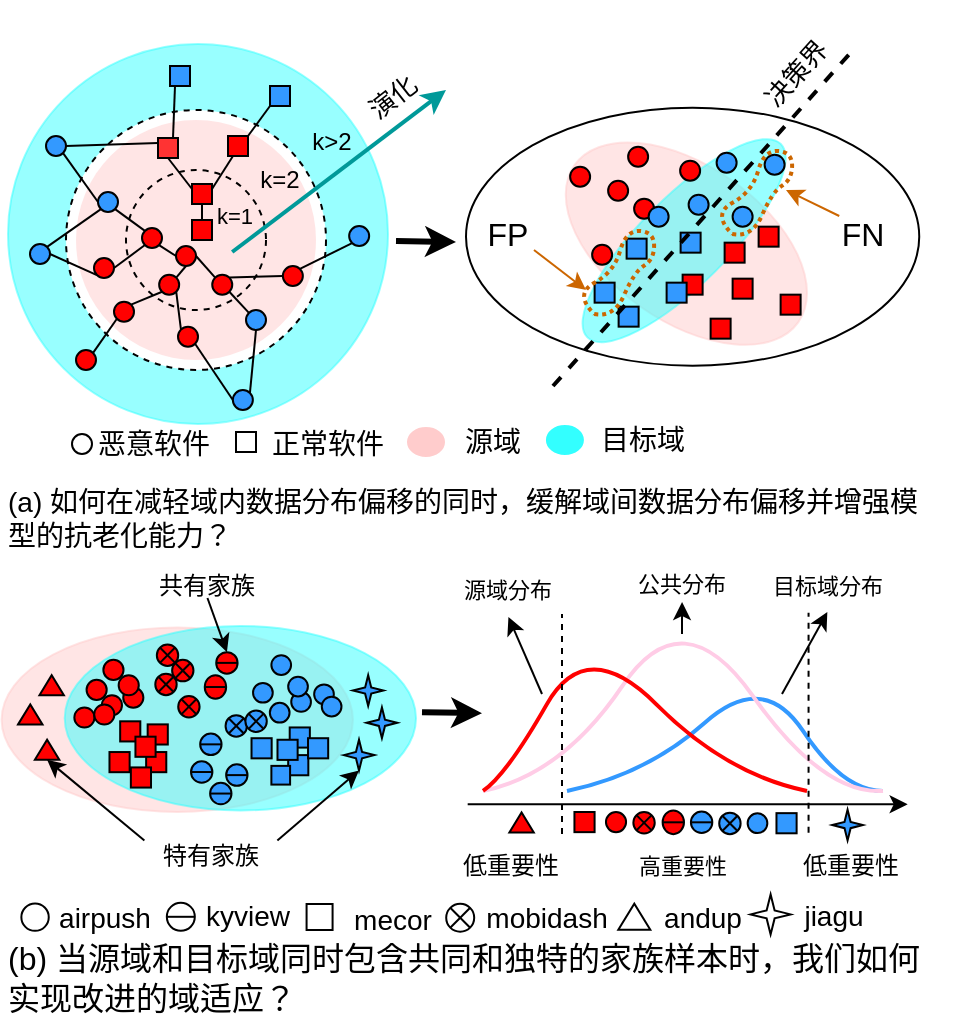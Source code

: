 <mxfile version="22.1.0" type="github">
  <diagram name="第 1 页" id="UwDkjP0uuOnNq9M6M6Jj">
    <mxGraphModel dx="1050" dy="1754" grid="1" gridSize="10" guides="1" tooltips="1" connect="1" arrows="1" fold="1" page="1" pageScale="1" pageWidth="827" pageHeight="1169" math="0" shadow="0">
      <root>
        <mxCell id="0" />
        <mxCell id="1" parent="0" />
        <mxCell id="opdyrqitjZV_7Wls3N_Q-168" value="" style="ellipse;whiteSpace=wrap;html=1;fontColor=#000000;fillColor=none;" vertex="1" parent="1">
          <mxGeometry x="450" y="-961.17" width="226.62" height="129" as="geometry" />
        </mxCell>
        <mxCell id="opdyrqitjZV_7Wls3N_Q-169" value="" style="ellipse;whiteSpace=wrap;html=1;strokeColor=#FFCCCC;fillColor=#FFCCCC;rotation=-145;gradientColor=none;textOpacity=50;opacity=50;" vertex="1" parent="1">
          <mxGeometry x="491.81" y="-932.17" width="136.75" height="78" as="geometry" />
        </mxCell>
        <mxCell id="opdyrqitjZV_7Wls3N_Q-170" value="" style="ellipse;whiteSpace=wrap;html=1;strokeColor=#33FFFF;fillColor=#33FFFF;rotation=-45;gradientColor=none;textOpacity=50;opacity=50;" vertex="1" parent="1">
          <mxGeometry x="490.68" y="-916.56" width="136.75" height="43.79" as="geometry" />
        </mxCell>
        <mxCell id="opdyrqitjZV_7Wls3N_Q-171" value="" style="ellipse;whiteSpace=wrap;html=1;aspect=fixed;strokeColor=#33FFFF;fillColor=#33FFFF;opacity=50;" vertex="1" parent="1">
          <mxGeometry x="221" y="-993" width="190" height="190" as="geometry" />
        </mxCell>
        <mxCell id="opdyrqitjZV_7Wls3N_Q-172" value="" style="ellipse;whiteSpace=wrap;html=1;aspect=fixed;strokeColor=#000000;fillColor=#FFFFFF;dashed=1;" vertex="1" parent="1">
          <mxGeometry x="250" y="-960" width="130" height="130" as="geometry" />
        </mxCell>
        <mxCell id="opdyrqitjZV_7Wls3N_Q-173" value="" style="ellipse;whiteSpace=wrap;html=1;aspect=fixed;strokeColor=none;fillColor=#FFCCCC;dashed=1;opacity=50;" vertex="1" parent="1">
          <mxGeometry x="255" y="-955" width="120" height="120" as="geometry" />
        </mxCell>
        <mxCell id="opdyrqitjZV_7Wls3N_Q-174" value="" style="ellipse;whiteSpace=wrap;html=1;aspect=fixed;strokeColor=#000000;fillColor=none;dashed=1;" vertex="1" parent="1">
          <mxGeometry x="280" y="-930" width="70" height="70" as="geometry" />
        </mxCell>
        <mxCell id="opdyrqitjZV_7Wls3N_Q-175" style="rounded=0;orthogonalLoop=1;jettySize=auto;html=1;exitX=0.5;exitY=1;exitDx=0;exitDy=0;entryX=1;entryY=0;entryDx=0;entryDy=0;endArrow=none;endFill=0;" edge="1" parent="1" source="opdyrqitjZV_7Wls3N_Q-176" target="opdyrqitjZV_7Wls3N_Q-180">
          <mxGeometry relative="1" as="geometry" />
        </mxCell>
        <mxCell id="opdyrqitjZV_7Wls3N_Q-176" value="" style="ellipse;whiteSpace=wrap;html=1;aspect=fixed;strokeColor=#000000;fillColor=#FF0000;" vertex="1" parent="1">
          <mxGeometry x="305" y="-892" width="10" height="10" as="geometry" />
        </mxCell>
        <mxCell id="opdyrqitjZV_7Wls3N_Q-177" value="" style="endArrow=classic;html=1;rounded=0;strokeWidth=3;" edge="1" parent="1">
          <mxGeometry width="50" height="50" relative="1" as="geometry">
            <mxPoint x="415" y="-894.5" as="sourcePoint" />
            <mxPoint x="445" y="-894" as="targetPoint" />
          </mxGeometry>
        </mxCell>
        <mxCell id="opdyrqitjZV_7Wls3N_Q-178" style="rounded=0;orthogonalLoop=1;jettySize=auto;html=1;exitX=0;exitY=0;exitDx=0;exitDy=0;entryX=1;entryY=0.5;entryDx=0;entryDy=0;endArrow=none;endFill=0;" edge="1" parent="1" source="opdyrqitjZV_7Wls3N_Q-179" target="opdyrqitjZV_7Wls3N_Q-176">
          <mxGeometry relative="1" as="geometry" />
        </mxCell>
        <mxCell id="opdyrqitjZV_7Wls3N_Q-179" value="" style="ellipse;whiteSpace=wrap;html=1;aspect=fixed;strokeColor=#000000;fillColor=#FF0000;" vertex="1" parent="1">
          <mxGeometry x="323.12" y="-877.67" width="10" height="10" as="geometry" />
        </mxCell>
        <mxCell id="opdyrqitjZV_7Wls3N_Q-180" value="" style="ellipse;whiteSpace=wrap;html=1;aspect=fixed;strokeColor=#000000;fillColor=#FF0000;" vertex="1" parent="1">
          <mxGeometry x="296.58" y="-877.67" width="10" height="10" as="geometry" />
        </mxCell>
        <mxCell id="opdyrqitjZV_7Wls3N_Q-181" style="edgeStyle=none;rounded=0;orthogonalLoop=1;jettySize=auto;html=1;exitX=1;exitY=1;exitDx=0;exitDy=0;entryX=0;entryY=0.5;entryDx=0;entryDy=0;strokeColor=#000000;strokeWidth=1;endArrow=none;endFill=0;" edge="1" parent="1" source="opdyrqitjZV_7Wls3N_Q-182" target="opdyrqitjZV_7Wls3N_Q-176">
          <mxGeometry relative="1" as="geometry" />
        </mxCell>
        <mxCell id="opdyrqitjZV_7Wls3N_Q-182" value="" style="ellipse;whiteSpace=wrap;html=1;aspect=fixed;strokeColor=#000000;fillColor=#FF0000;" vertex="1" parent="1">
          <mxGeometry x="288" y="-901" width="10" height="10" as="geometry" />
        </mxCell>
        <mxCell id="opdyrqitjZV_7Wls3N_Q-183" style="edgeStyle=none;rounded=0;orthogonalLoop=1;jettySize=auto;html=1;exitX=1;exitY=0.5;exitDx=0;exitDy=0;entryX=0;entryY=1;entryDx=0;entryDy=0;strokeColor=#000000;strokeWidth=1;startArrow=none;startFill=0;endArrow=none;endFill=0;" edge="1" parent="1" source="opdyrqitjZV_7Wls3N_Q-184" target="opdyrqitjZV_7Wls3N_Q-182">
          <mxGeometry relative="1" as="geometry" />
        </mxCell>
        <mxCell id="opdyrqitjZV_7Wls3N_Q-184" value="" style="ellipse;whiteSpace=wrap;html=1;aspect=fixed;strokeColor=#000000;fillColor=#FF0000;" vertex="1" parent="1">
          <mxGeometry x="264" y="-886" width="10" height="10" as="geometry" />
        </mxCell>
        <mxCell id="opdyrqitjZV_7Wls3N_Q-185" style="edgeStyle=none;rounded=0;orthogonalLoop=1;jettySize=auto;html=1;exitX=0;exitY=0;exitDx=0;exitDy=0;entryX=1;entryY=1;entryDx=0;entryDy=0;endArrow=none;endFill=0;" edge="1" parent="1" source="opdyrqitjZV_7Wls3N_Q-186" target="opdyrqitjZV_7Wls3N_Q-180">
          <mxGeometry relative="1" as="geometry" />
        </mxCell>
        <mxCell id="opdyrqitjZV_7Wls3N_Q-186" value="" style="ellipse;whiteSpace=wrap;html=1;aspect=fixed;strokeColor=#000000;fillColor=#FF0000;" vertex="1" parent="1">
          <mxGeometry x="306" y="-851.67" width="10" height="10" as="geometry" />
        </mxCell>
        <mxCell id="opdyrqitjZV_7Wls3N_Q-187" style="edgeStyle=none;rounded=0;orthogonalLoop=1;jettySize=auto;html=1;exitX=1;exitY=0;exitDx=0;exitDy=0;entryX=0;entryY=1;entryDx=0;entryDy=0;endArrow=none;endFill=0;" edge="1" parent="1" source="opdyrqitjZV_7Wls3N_Q-188" target="opdyrqitjZV_7Wls3N_Q-180">
          <mxGeometry relative="1" as="geometry" />
        </mxCell>
        <mxCell id="opdyrqitjZV_7Wls3N_Q-188" value="" style="ellipse;whiteSpace=wrap;html=1;aspect=fixed;strokeColor=#000000;fillColor=#FF0000;" vertex="1" parent="1">
          <mxGeometry x="274" y="-864.17" width="10" height="10" as="geometry" />
        </mxCell>
        <mxCell id="opdyrqitjZV_7Wls3N_Q-189" style="edgeStyle=none;rounded=0;orthogonalLoop=1;jettySize=auto;html=1;exitX=0;exitY=0;exitDx=0;exitDy=0;entryX=1;entryY=1;entryDx=0;entryDy=0;endArrow=none;endFill=0;" edge="1" parent="1" source="opdyrqitjZV_7Wls3N_Q-190" target="opdyrqitjZV_7Wls3N_Q-179">
          <mxGeometry relative="1" as="geometry" />
        </mxCell>
        <mxCell id="opdyrqitjZV_7Wls3N_Q-190" value="" style="ellipse;whiteSpace=wrap;html=1;aspect=fixed;strokeColor=#000000;fillColor=#3399FF;" vertex="1" parent="1">
          <mxGeometry x="340" y="-860" width="10" height="10" as="geometry" />
        </mxCell>
        <mxCell id="opdyrqitjZV_7Wls3N_Q-191" style="edgeStyle=none;rounded=0;orthogonalLoop=1;jettySize=auto;html=1;exitX=0;exitY=0.5;exitDx=0;exitDy=0;entryX=1;entryY=0;entryDx=0;entryDy=0;endArrow=none;endFill=0;" edge="1" parent="1" source="opdyrqitjZV_7Wls3N_Q-193" target="opdyrqitjZV_7Wls3N_Q-179">
          <mxGeometry relative="1" as="geometry" />
        </mxCell>
        <mxCell id="opdyrqitjZV_7Wls3N_Q-192" style="edgeStyle=none;rounded=0;orthogonalLoop=1;jettySize=auto;html=1;exitX=1;exitY=0;exitDx=0;exitDy=0;entryX=0;entryY=1;entryDx=0;entryDy=0;strokeColor=#000000;strokeWidth=1;endArrow=none;endFill=0;" edge="1" parent="1" source="opdyrqitjZV_7Wls3N_Q-193" target="opdyrqitjZV_7Wls3N_Q-214">
          <mxGeometry relative="1" as="geometry" />
        </mxCell>
        <mxCell id="opdyrqitjZV_7Wls3N_Q-193" value="" style="ellipse;whiteSpace=wrap;html=1;aspect=fixed;strokeColor=#000000;fillColor=#FF0000;" vertex="1" parent="1">
          <mxGeometry x="358.43" y="-882" width="10" height="10" as="geometry" />
        </mxCell>
        <mxCell id="opdyrqitjZV_7Wls3N_Q-194" style="edgeStyle=none;rounded=0;orthogonalLoop=1;jettySize=auto;html=1;exitX=1;exitY=1;exitDx=0;exitDy=0;entryX=0;entryY=0;entryDx=0;entryDy=0;strokeColor=#000000;strokeWidth=1;startArrow=none;startFill=0;endArrow=none;endFill=0;" edge="1" parent="1" source="opdyrqitjZV_7Wls3N_Q-195" target="opdyrqitjZV_7Wls3N_Q-182">
          <mxGeometry relative="1" as="geometry" />
        </mxCell>
        <mxCell id="opdyrqitjZV_7Wls3N_Q-195" value="" style="ellipse;whiteSpace=wrap;html=1;aspect=fixed;strokeColor=#000000;fillColor=#3399FF;" vertex="1" parent="1">
          <mxGeometry x="266" y="-919" width="10" height="10" as="geometry" />
        </mxCell>
        <mxCell id="opdyrqitjZV_7Wls3N_Q-196" style="edgeStyle=none;rounded=0;orthogonalLoop=1;jettySize=auto;html=1;exitX=1;exitY=0.5;exitDx=0;exitDy=0;entryX=0;entryY=0.25;entryDx=0;entryDy=0;strokeColor=#000000;strokeWidth=1;endArrow=none;endFill=0;" edge="1" parent="1" source="opdyrqitjZV_7Wls3N_Q-198" target="opdyrqitjZV_7Wls3N_Q-203">
          <mxGeometry relative="1" as="geometry" />
        </mxCell>
        <mxCell id="opdyrqitjZV_7Wls3N_Q-197" style="edgeStyle=none;rounded=0;orthogonalLoop=1;jettySize=auto;html=1;exitX=1;exitY=1;exitDx=0;exitDy=0;entryX=0;entryY=0.5;entryDx=0;entryDy=0;strokeColor=#000000;strokeWidth=1;endArrow=none;endFill=0;" edge="1" parent="1" source="opdyrqitjZV_7Wls3N_Q-198" target="opdyrqitjZV_7Wls3N_Q-195">
          <mxGeometry relative="1" as="geometry" />
        </mxCell>
        <mxCell id="opdyrqitjZV_7Wls3N_Q-198" value="" style="ellipse;whiteSpace=wrap;html=1;aspect=fixed;strokeColor=#000000;fillColor=#3399FF;" vertex="1" parent="1">
          <mxGeometry x="240" y="-947" width="10" height="10" as="geometry" />
        </mxCell>
        <mxCell id="opdyrqitjZV_7Wls3N_Q-199" value="" style="whiteSpace=wrap;html=1;aspect=fixed;strokeColor=#000000;fillColor=#FF0000;" vertex="1" parent="1">
          <mxGeometry x="313" y="-923" width="10" height="10" as="geometry" />
        </mxCell>
        <mxCell id="opdyrqitjZV_7Wls3N_Q-200" style="edgeStyle=none;rounded=0;orthogonalLoop=1;jettySize=auto;html=1;exitX=0.25;exitY=1;exitDx=0;exitDy=0;entryX=1;entryY=0.25;entryDx=0;entryDy=0;strokeColor=#000000;strokeWidth=1;endArrow=none;endFill=0;" edge="1" parent="1" source="opdyrqitjZV_7Wls3N_Q-201" target="opdyrqitjZV_7Wls3N_Q-199">
          <mxGeometry relative="1" as="geometry" />
        </mxCell>
        <mxCell id="opdyrqitjZV_7Wls3N_Q-201" value="" style="whiteSpace=wrap;html=1;aspect=fixed;strokeColor=#000000;fillColor=#FF0000;" vertex="1" parent="1">
          <mxGeometry x="331" y="-947" width="10" height="10" as="geometry" />
        </mxCell>
        <mxCell id="opdyrqitjZV_7Wls3N_Q-202" style="edgeStyle=none;rounded=0;orthogonalLoop=1;jettySize=auto;html=1;exitX=0.5;exitY=1;exitDx=0;exitDy=0;entryX=0;entryY=0.25;entryDx=0;entryDy=0;strokeColor=#000000;strokeWidth=1;endArrow=none;endFill=0;" edge="1" parent="1" source="opdyrqitjZV_7Wls3N_Q-203" target="opdyrqitjZV_7Wls3N_Q-199">
          <mxGeometry relative="1" as="geometry" />
        </mxCell>
        <mxCell id="opdyrqitjZV_7Wls3N_Q-203" value="" style="whiteSpace=wrap;html=1;aspect=fixed;strokeColor=#000000;fillColor=#FF3333;" vertex="1" parent="1">
          <mxGeometry x="296" y="-946" width="10" height="10" as="geometry" />
        </mxCell>
        <mxCell id="opdyrqitjZV_7Wls3N_Q-204" style="edgeStyle=none;rounded=0;orthogonalLoop=1;jettySize=auto;html=1;exitX=0.25;exitY=1;exitDx=0;exitDy=0;entryX=0.75;entryY=0;entryDx=0;entryDy=0;strokeColor=#000000;strokeWidth=1;endArrow=none;endFill=0;" edge="1" parent="1" source="opdyrqitjZV_7Wls3N_Q-205" target="opdyrqitjZV_7Wls3N_Q-203">
          <mxGeometry relative="1" as="geometry" />
        </mxCell>
        <mxCell id="opdyrqitjZV_7Wls3N_Q-205" value="" style="whiteSpace=wrap;html=1;aspect=fixed;strokeColor=#000000;fillColor=#3399FF;" vertex="1" parent="1">
          <mxGeometry x="302" y="-982" width="10" height="10" as="geometry" />
        </mxCell>
        <mxCell id="opdyrqitjZV_7Wls3N_Q-206" style="edgeStyle=none;rounded=0;orthogonalLoop=1;jettySize=auto;html=1;exitX=0;exitY=1;exitDx=0;exitDy=0;entryX=1;entryY=0;entryDx=0;entryDy=0;strokeColor=#000000;strokeWidth=1;endArrow=none;endFill=0;" edge="1" parent="1" source="opdyrqitjZV_7Wls3N_Q-207" target="opdyrqitjZV_7Wls3N_Q-201">
          <mxGeometry relative="1" as="geometry" />
        </mxCell>
        <mxCell id="opdyrqitjZV_7Wls3N_Q-207" value="" style="whiteSpace=wrap;html=1;aspect=fixed;strokeColor=#000000;fillColor=#3399FF;" vertex="1" parent="1">
          <mxGeometry x="352" y="-972" width="10" height="10" as="geometry" />
        </mxCell>
        <mxCell id="opdyrqitjZV_7Wls3N_Q-208" style="edgeStyle=none;rounded=0;orthogonalLoop=1;jettySize=auto;html=1;exitX=1;exitY=0.5;exitDx=0;exitDy=0;entryX=0;entryY=1;entryDx=0;entryDy=0;strokeColor=#000000;strokeWidth=1;endArrow=none;endFill=0;" edge="1" parent="1" source="opdyrqitjZV_7Wls3N_Q-210" target="opdyrqitjZV_7Wls3N_Q-184">
          <mxGeometry relative="1" as="geometry" />
        </mxCell>
        <mxCell id="opdyrqitjZV_7Wls3N_Q-209" style="edgeStyle=none;rounded=0;orthogonalLoop=1;jettySize=auto;html=1;exitX=1;exitY=0;exitDx=0;exitDy=0;entryX=0;entryY=1;entryDx=0;entryDy=0;strokeColor=#000000;strokeWidth=1;endArrow=none;endFill=0;" edge="1" parent="1" source="opdyrqitjZV_7Wls3N_Q-210" target="opdyrqitjZV_7Wls3N_Q-195">
          <mxGeometry relative="1" as="geometry" />
        </mxCell>
        <mxCell id="opdyrqitjZV_7Wls3N_Q-210" value="" style="ellipse;whiteSpace=wrap;html=1;aspect=fixed;strokeColor=#000000;fillColor=#3399FF;" vertex="1" parent="1">
          <mxGeometry x="232" y="-893" width="10" height="10" as="geometry" />
        </mxCell>
        <mxCell id="opdyrqitjZV_7Wls3N_Q-211" style="edgeStyle=none;rounded=0;orthogonalLoop=1;jettySize=auto;html=1;exitX=1;exitY=0;exitDx=0;exitDy=0;entryX=0.5;entryY=1;entryDx=0;entryDy=0;strokeColor=#000000;strokeWidth=1;endArrow=none;endFill=0;" edge="1" parent="1" source="opdyrqitjZV_7Wls3N_Q-213" target="opdyrqitjZV_7Wls3N_Q-190">
          <mxGeometry relative="1" as="geometry" />
        </mxCell>
        <mxCell id="opdyrqitjZV_7Wls3N_Q-212" style="edgeStyle=none;rounded=0;orthogonalLoop=1;jettySize=auto;html=1;exitX=0;exitY=0.5;exitDx=0;exitDy=0;entryX=1;entryY=1;entryDx=0;entryDy=0;strokeColor=#000000;strokeWidth=1;endArrow=none;endFill=0;" edge="1" parent="1" source="opdyrqitjZV_7Wls3N_Q-213" target="opdyrqitjZV_7Wls3N_Q-186">
          <mxGeometry relative="1" as="geometry" />
        </mxCell>
        <mxCell id="opdyrqitjZV_7Wls3N_Q-213" value="" style="ellipse;whiteSpace=wrap;html=1;aspect=fixed;strokeColor=#000000;fillColor=#3399FF;" vertex="1" parent="1">
          <mxGeometry x="333.43" y="-820" width="10" height="10" as="geometry" />
        </mxCell>
        <mxCell id="opdyrqitjZV_7Wls3N_Q-214" value="" style="ellipse;whiteSpace=wrap;html=1;aspect=fixed;strokeColor=#000000;fillColor=#3399FF;" vertex="1" parent="1">
          <mxGeometry x="391.58" y="-902" width="10" height="10" as="geometry" />
        </mxCell>
        <mxCell id="opdyrqitjZV_7Wls3N_Q-215" style="edgeStyle=none;rounded=0;orthogonalLoop=1;jettySize=auto;html=1;exitX=1;exitY=0;exitDx=0;exitDy=0;entryX=0;entryY=1;entryDx=0;entryDy=0;strokeColor=#000000;strokeWidth=1;startArrow=none;startFill=0;endArrow=none;endFill=0;" edge="1" parent="1" source="opdyrqitjZV_7Wls3N_Q-216" target="opdyrqitjZV_7Wls3N_Q-188">
          <mxGeometry relative="1" as="geometry" />
        </mxCell>
        <mxCell id="opdyrqitjZV_7Wls3N_Q-216" value="" style="ellipse;whiteSpace=wrap;html=1;aspect=fixed;strokeColor=#000000;fillColor=#FF0000;" vertex="1" parent="1">
          <mxGeometry x="255" y="-840" width="10" height="10" as="geometry" />
        </mxCell>
        <mxCell id="opdyrqitjZV_7Wls3N_Q-217" value="" style="endArrow=classic;html=1;rounded=0;strokeWidth=2;strokeColor=#009999;" edge="1" parent="1">
          <mxGeometry width="50" height="50" relative="1" as="geometry">
            <mxPoint x="333.09" y="-889" as="sourcePoint" />
            <mxPoint x="440" y="-970" as="targetPoint" />
          </mxGeometry>
        </mxCell>
        <mxCell id="opdyrqitjZV_7Wls3N_Q-218" value="&lt;font style=&quot;font-size: 13px;&quot;&gt;演化&lt;/font&gt;" style="text;html=1;strokeColor=none;fillColor=none;align=center;verticalAlign=middle;whiteSpace=wrap;rounded=0;fontSize=16;rotation=322;" vertex="1" parent="1">
          <mxGeometry x="392.43" y="-977.38" width="41.47" height="18.76" as="geometry" />
        </mxCell>
        <mxCell id="opdyrqitjZV_7Wls3N_Q-219" value="&lt;span style=&quot;font-size: 13px;&quot;&gt;决策界&lt;/span&gt;" style="text;html=1;strokeColor=none;fillColor=none;align=center;verticalAlign=middle;whiteSpace=wrap;rounded=0;fontSize=16;rotation=312;" vertex="1" parent="1">
          <mxGeometry x="583.71" y="-997.84" width="60" height="37" as="geometry" />
        </mxCell>
        <mxCell id="opdyrqitjZV_7Wls3N_Q-221" value="" style="ellipse;whiteSpace=wrap;html=1;aspect=fixed;strokeColor=#000000;fillColor=#FFFFFF;" vertex="1" parent="1">
          <mxGeometry x="253" y="-798" width="10" height="10" as="geometry" />
        </mxCell>
        <mxCell id="opdyrqitjZV_7Wls3N_Q-222" value="&lt;span style=&quot;font-size: 14px;&quot;&gt;恶意软件&lt;/span&gt;" style="text;html=1;strokeColor=none;fillColor=none;align=center;verticalAlign=middle;whiteSpace=wrap;rounded=0;fontSize=16;" vertex="1" parent="1">
          <mxGeometry x="261" y="-809" width="66" height="30" as="geometry" />
        </mxCell>
        <mxCell id="opdyrqitjZV_7Wls3N_Q-223" value="" style="whiteSpace=wrap;html=1;aspect=fixed;strokeColor=#000000;fillColor=#FFFFFF;" vertex="1" parent="1">
          <mxGeometry x="335" y="-799" width="10" height="10" as="geometry" />
        </mxCell>
        <mxCell id="opdyrqitjZV_7Wls3N_Q-224" value="&lt;span style=&quot;font-size: 14px;&quot;&gt;正常软件&lt;/span&gt;" style="text;html=1;strokeColor=none;fillColor=none;align=center;verticalAlign=middle;whiteSpace=wrap;rounded=0;fontSize=16;" vertex="1" parent="1">
          <mxGeometry x="348" y="-809" width="66" height="30" as="geometry" />
        </mxCell>
        <mxCell id="opdyrqitjZV_7Wls3N_Q-225" value="" style="ellipse;whiteSpace=wrap;html=1;strokeColor=#FFFFFF;fontSize=14;fillColor=#FFCCCC;gradientColor=none;" vertex="1" parent="1">
          <mxGeometry x="420" y="-802" width="20" height="16" as="geometry" />
        </mxCell>
        <mxCell id="opdyrqitjZV_7Wls3N_Q-226" value="" style="ellipse;whiteSpace=wrap;html=1;strokeColor=#FFFFFF;fontSize=14;fillColor=#33FFFF;gradientColor=none;" vertex="1" parent="1">
          <mxGeometry x="489.46" y="-803" width="20" height="16" as="geometry" />
        </mxCell>
        <mxCell id="opdyrqitjZV_7Wls3N_Q-227" value="源域" style="text;html=1;strokeColor=none;fillColor=none;align=center;verticalAlign=middle;whiteSpace=wrap;rounded=0;fontSize=14;" vertex="1" parent="1">
          <mxGeometry x="415.06" y="-803" width="97" height="18" as="geometry" />
        </mxCell>
        <mxCell id="opdyrqitjZV_7Wls3N_Q-228" value="目标域" style="text;html=1;strokeColor=none;fillColor=none;align=center;verticalAlign=middle;whiteSpace=wrap;rounded=0;fontSize=14;" vertex="1" parent="1">
          <mxGeometry x="493.46" y="-804" width="90.54" height="17" as="geometry" />
        </mxCell>
        <mxCell id="opdyrqitjZV_7Wls3N_Q-229" value="(a) 如何在减轻域内数据分布偏移的同时，缓解域间数据分布偏移并增强模型的抗老化能力？" style="text;html=1;strokeColor=none;fillColor=none;align=left;verticalAlign=middle;whiteSpace=wrap;rounded=0;fontSize=14;" vertex="1" parent="1">
          <mxGeometry x="219.28" y="-771" width="460.72" height="30" as="geometry" />
        </mxCell>
        <mxCell id="opdyrqitjZV_7Wls3N_Q-237" style="edgeStyle=none;rounded=0;orthogonalLoop=1;jettySize=auto;html=1;exitX=1;exitY=1;exitDx=0;exitDy=0;strokeColor=#CC6600;strokeWidth=1;endArrow=classic;endFill=1;" edge="1" parent="1" source="opdyrqitjZV_7Wls3N_Q-238">
          <mxGeometry relative="1" as="geometry">
            <mxPoint x="510" y="-870" as="targetPoint" />
          </mxGeometry>
        </mxCell>
        <mxCell id="opdyrqitjZV_7Wls3N_Q-238" value="FP" style="text;html=1;strokeColor=none;fillColor=none;align=center;verticalAlign=middle;whiteSpace=wrap;rounded=0;fontSize=16;rotation=0;" vertex="1" parent="1">
          <mxGeometry x="457.68" y="-905.67" width="26.32" height="15.67" as="geometry" />
        </mxCell>
        <mxCell id="opdyrqitjZV_7Wls3N_Q-239" style="edgeStyle=none;rounded=0;orthogonalLoop=1;jettySize=auto;html=1;exitX=0;exitY=0;exitDx=0;exitDy=0;strokeColor=#CC6600;strokeWidth=1;endArrow=classic;endFill=1;" edge="1" parent="1" source="opdyrqitjZV_7Wls3N_Q-240">
          <mxGeometry relative="1" as="geometry">
            <mxPoint x="610" y="-920" as="targetPoint" />
          </mxGeometry>
        </mxCell>
        <mxCell id="opdyrqitjZV_7Wls3N_Q-240" value="FN" style="text;html=1;strokeColor=none;fillColor=none;align=center;verticalAlign=middle;whiteSpace=wrap;rounded=0;fontSize=16;rotation=0;" vertex="1" parent="1">
          <mxGeometry x="636.62" y="-907" width="23.38" height="17" as="geometry" />
        </mxCell>
        <mxCell id="opdyrqitjZV_7Wls3N_Q-241" value="" style="ellipse;whiteSpace=wrap;html=1;aspect=fixed;strokeColor=#000000;fillColor=#FF0000;" vertex="1" parent="1">
          <mxGeometry x="513.06" y="-892.67" width="10" height="10" as="geometry" />
        </mxCell>
        <mxCell id="opdyrqitjZV_7Wls3N_Q-242" value="" style="whiteSpace=wrap;html=1;aspect=fixed;strokeColor=#000000;fillColor=#FF0000;" vertex="1" parent="1">
          <mxGeometry x="583.31" y="-875.67" width="10" height="10" as="geometry" />
        </mxCell>
        <mxCell id="opdyrqitjZV_7Wls3N_Q-243" value="" style="ellipse;whiteSpace=wrap;html=1;aspect=fixed;strokeColor=#000000;fillColor=#3399FF;" vertex="1" parent="1">
          <mxGeometry x="575.31" y="-938.67" width="10" height="10" as="geometry" />
        </mxCell>
        <mxCell id="opdyrqitjZV_7Wls3N_Q-244" value="" style="whiteSpace=wrap;html=1;aspect=fixed;strokeColor=#000000;fillColor=#3399FF;" vertex="1" parent="1">
          <mxGeometry x="526.31" y="-861.67" width="10" height="10" as="geometry" />
        </mxCell>
        <mxCell id="opdyrqitjZV_7Wls3N_Q-245" value="" style="ellipse;whiteSpace=wrap;html=1;aspect=fixed;strokeColor=#000000;fillColor=#FF0000;" vertex="1" parent="1">
          <mxGeometry x="531.06" y="-941.67" width="10" height="10" as="geometry" />
        </mxCell>
        <mxCell id="opdyrqitjZV_7Wls3N_Q-246" value="" style="ellipse;whiteSpace=wrap;html=1;aspect=fixed;strokeColor=#000000;fillColor=#FF0000;" vertex="1" parent="1">
          <mxGeometry x="502.06" y="-931.67" width="10" height="10" as="geometry" />
        </mxCell>
        <mxCell id="opdyrqitjZV_7Wls3N_Q-247" value="" style="ellipse;whiteSpace=wrap;html=1;aspect=fixed;strokeColor=#000000;fillColor=#FF0000;" vertex="1" parent="1">
          <mxGeometry x="534.06" y="-915.67" width="10" height="10" as="geometry" />
        </mxCell>
        <mxCell id="opdyrqitjZV_7Wls3N_Q-248" value="" style="ellipse;whiteSpace=wrap;html=1;aspect=fixed;strokeColor=#000000;fillColor=#FF0000;" vertex="1" parent="1">
          <mxGeometry x="521.06" y="-924.67" width="10" height="10" as="geometry" />
        </mxCell>
        <mxCell id="opdyrqitjZV_7Wls3N_Q-249" value="" style="whiteSpace=wrap;html=1;aspect=fixed;strokeColor=#000000;fillColor=#FF0000;" vertex="1" parent="1">
          <mxGeometry x="607.31" y="-867.67" width="10" height="10" as="geometry" />
        </mxCell>
        <mxCell id="opdyrqitjZV_7Wls3N_Q-250" value="" style="whiteSpace=wrap;html=1;aspect=fixed;strokeColor=#000000;fillColor=#FF0000;" vertex="1" parent="1">
          <mxGeometry x="579.31" y="-893.67" width="10" height="10" as="geometry" />
        </mxCell>
        <mxCell id="opdyrqitjZV_7Wls3N_Q-251" value="" style="whiteSpace=wrap;html=1;aspect=fixed;strokeColor=#000000;fillColor=#FF0000;direction=south;" vertex="1" parent="1">
          <mxGeometry x="572.31" y="-855.67" width="10" height="10" as="geometry" />
        </mxCell>
        <mxCell id="opdyrqitjZV_7Wls3N_Q-252" value="" style="whiteSpace=wrap;html=1;aspect=fixed;strokeColor=#000000;fillColor=#FF0000;" vertex="1" parent="1">
          <mxGeometry x="558.31" y="-877.67" width="10" height="10" as="geometry" />
        </mxCell>
        <mxCell id="opdyrqitjZV_7Wls3N_Q-253" value="" style="whiteSpace=wrap;html=1;aspect=fixed;strokeColor=#000000;fillColor=#3399FF;" vertex="1" parent="1">
          <mxGeometry x="550.31" y="-873.67" width="10" height="10" as="geometry" />
        </mxCell>
        <mxCell id="opdyrqitjZV_7Wls3N_Q-254" value="" style="whiteSpace=wrap;html=1;aspect=fixed;strokeColor=#000000;fillColor=#3399FF;" vertex="1" parent="1">
          <mxGeometry x="530.31" y="-895.67" width="10" height="10" as="geometry" />
        </mxCell>
        <mxCell id="opdyrqitjZV_7Wls3N_Q-255" value="" style="whiteSpace=wrap;html=1;aspect=fixed;strokeColor=#000000;fillColor=#3399FF;" vertex="1" parent="1">
          <mxGeometry x="557.31" y="-898.67" width="10" height="10" as="geometry" />
        </mxCell>
        <mxCell id="opdyrqitjZV_7Wls3N_Q-256" value="" style="ellipse;whiteSpace=wrap;html=1;aspect=fixed;strokeColor=#000000;fillColor=#3399FF;" vertex="1" parent="1">
          <mxGeometry x="599.31" y="-937.67" width="10" height="10" as="geometry" />
        </mxCell>
        <mxCell id="opdyrqitjZV_7Wls3N_Q-257" value="" style="ellipse;whiteSpace=wrap;html=1;aspect=fixed;strokeColor=#000000;fillColor=#3399FF;" vertex="1" parent="1">
          <mxGeometry x="541.31" y="-911.67" width="10" height="10" as="geometry" />
        </mxCell>
        <mxCell id="opdyrqitjZV_7Wls3N_Q-258" value="" style="ellipse;whiteSpace=wrap;html=1;aspect=fixed;strokeColor=#000000;fillColor=#3399FF;" vertex="1" parent="1">
          <mxGeometry x="561.31" y="-917.67" width="10" height="10" as="geometry" />
        </mxCell>
        <mxCell id="opdyrqitjZV_7Wls3N_Q-259" value="" style="ellipse;whiteSpace=wrap;html=1;aspect=fixed;strokeColor=#000000;fillColor=#3399FF;" vertex="1" parent="1">
          <mxGeometry x="583.31" y="-911.67" width="10" height="10" as="geometry" />
        </mxCell>
        <mxCell id="opdyrqitjZV_7Wls3N_Q-260" value="" style="whiteSpace=wrap;html=1;aspect=fixed;strokeColor=#000000;fillColor=#3399FF;" vertex="1" parent="1">
          <mxGeometry x="514.31" y="-873.67" width="10" height="10" as="geometry" />
        </mxCell>
        <mxCell id="opdyrqitjZV_7Wls3N_Q-261" value="" style="ellipse;whiteSpace=wrap;html=1;aspect=fixed;strokeColor=#000000;fillColor=#FF0000;" vertex="1" parent="1">
          <mxGeometry x="557.06" y="-934.67" width="10" height="10" as="geometry" />
        </mxCell>
        <mxCell id="opdyrqitjZV_7Wls3N_Q-262" value="" style="whiteSpace=wrap;html=1;aspect=fixed;strokeColor=#000000;fillColor=#FF0000;" vertex="1" parent="1">
          <mxGeometry x="596.31" y="-901.67" width="10" height="10" as="geometry" />
        </mxCell>
        <mxCell id="opdyrqitjZV_7Wls3N_Q-263" value="" style="endArrow=none;dashed=1;html=1;rounded=0;fontColor=#000000;startArrow=none;strokeWidth=2;" edge="1" parent="1">
          <mxGeometry width="50" height="50" relative="1" as="geometry">
            <mxPoint x="493.49" y="-822" as="sourcePoint" />
            <mxPoint x="643.49" y="-990" as="targetPoint" />
          </mxGeometry>
        </mxCell>
        <mxCell id="opdyrqitjZV_7Wls3N_Q-264" value="" style="curved=1;endArrow=none;html=1;rounded=0;endFill=0;strokeWidth=2;strokeColor=#CC6600;dashed=1;dashPattern=1 1;" edge="1" parent="1">
          <mxGeometry width="50" height="50" relative="1" as="geometry">
            <mxPoint x="583.06" y="-898" as="sourcePoint" />
            <mxPoint x="583.06" y="-898" as="targetPoint" />
            <Array as="points">
              <mxPoint x="593.06" y="-896" />
              <mxPoint x="603.06" y="-919" />
              <mxPoint x="613.06" y="-925.33" />
              <mxPoint x="613.06" y="-939" />
              <mxPoint x="599" y="-940" />
              <mxPoint x="593.06" y="-919" />
              <mxPoint x="573.06" y="-908" />
            </Array>
          </mxGeometry>
        </mxCell>
        <mxCell id="opdyrqitjZV_7Wls3N_Q-265" value="" style="curved=1;endArrow=none;html=1;rounded=0;endFill=0;strokeWidth=2;strokeColor=#CC6600;dashed=1;dashPattern=1 1;" edge="1" parent="1">
          <mxGeometry width="50" height="50" relative="1" as="geometry">
            <mxPoint x="514.06" y="-858" as="sourcePoint" />
            <mxPoint x="514.06" y="-858" as="targetPoint" />
            <Array as="points">
              <mxPoint x="524.06" y="-856" />
              <mxPoint x="534.06" y="-879" />
              <mxPoint x="544.06" y="-885.33" />
              <mxPoint x="544.06" y="-899" />
              <mxPoint x="530" y="-900" />
              <mxPoint x="524.06" y="-879" />
              <mxPoint x="504.06" y="-868" />
            </Array>
          </mxGeometry>
        </mxCell>
        <mxCell id="opdyrqitjZV_7Wls3N_Q-317" style="edgeStyle=none;rounded=0;orthogonalLoop=1;jettySize=auto;html=1;exitX=0.5;exitY=0;exitDx=0;exitDy=0;entryX=0.5;entryY=1;entryDx=0;entryDy=0;strokeColor=#000000;strokeWidth=1;startArrow=none;startFill=0;endArrow=none;endFill=0;" edge="1" parent="1" source="opdyrqitjZV_7Wls3N_Q-318" target="opdyrqitjZV_7Wls3N_Q-199">
          <mxGeometry relative="1" as="geometry" />
        </mxCell>
        <mxCell id="opdyrqitjZV_7Wls3N_Q-318" value="" style="whiteSpace=wrap;html=1;aspect=fixed;strokeColor=#000000;fillColor=#FF0000;" vertex="1" parent="1">
          <mxGeometry x="313" y="-905" width="10" height="10" as="geometry" />
        </mxCell>
        <mxCell id="opdyrqitjZV_7Wls3N_Q-327" value="&lt;font style=&quot;font-size: 11px;&quot;&gt;k=1&lt;/font&gt;" style="text;html=1;strokeColor=none;fillColor=none;align=center;verticalAlign=middle;whiteSpace=wrap;rounded=0;" vertex="1" parent="1">
          <mxGeometry x="324.45" y="-912" width="20.55" height="10" as="geometry" />
        </mxCell>
        <mxCell id="opdyrqitjZV_7Wls3N_Q-328" value="k=2" style="text;html=1;strokeColor=none;fillColor=none;align=center;verticalAlign=middle;whiteSpace=wrap;rounded=0;" vertex="1" parent="1">
          <mxGeometry x="346" y="-934.67" width="22" height="19" as="geometry" />
        </mxCell>
        <mxCell id="opdyrqitjZV_7Wls3N_Q-329" value="k&amp;gt;2" style="text;html=1;strokeColor=none;fillColor=none;align=center;verticalAlign=middle;whiteSpace=wrap;rounded=0;" vertex="1" parent="1">
          <mxGeometry x="372.43" y="-953.67" width="22" height="19" as="geometry" />
        </mxCell>
        <mxCell id="opdyrqitjZV_7Wls3N_Q-332" value="" style="ellipse;whiteSpace=wrap;html=1;aspect=fixed;strokeColor=#000000;fontSize=16;fillColor=#FFFFFF;gradientColor=none;rotation=-90;container=0;" vertex="1" parent="1">
          <mxGeometry x="227.68" y="-563.27" width="13.696" height="13.696" as="geometry" />
        </mxCell>
        <mxCell id="opdyrqitjZV_7Wls3N_Q-333" value="&lt;span style=&quot;font-size: 14px;&quot;&gt;airpush&lt;/span&gt;" style="text;html=1;strokeColor=none;fillColor=none;align=center;verticalAlign=middle;whiteSpace=wrap;rounded=0;fontSize=16;" vertex="1" parent="1">
          <mxGeometry x="242.76" y="-565.27" width="52.87" height="16.27" as="geometry" />
        </mxCell>
        <mxCell id="opdyrqitjZV_7Wls3N_Q-334" value="" style="verticalLabelPosition=bottom;verticalAlign=top;html=1;shape=mxgraph.basic.4_point_star_2;dx=0.8;strokeColor=#000000;fontSize=16;fillColor=#FFFFFF;gradientColor=none;rotation=-90;" vertex="1" parent="1">
          <mxGeometry x="592.31" y="-567.8" width="20" height="20" as="geometry" />
        </mxCell>
        <mxCell id="opdyrqitjZV_7Wls3N_Q-335" value="" style="verticalLabelPosition=bottom;verticalAlign=top;html=1;shape=mxgraph.basic.acute_triangle;dx=0.5;rotation=0;fillColor=#FFFFFF;" vertex="1" parent="1">
          <mxGeometry x="526.15" y="-563.12" width="16" height="13" as="geometry" />
        </mxCell>
        <mxCell id="opdyrqitjZV_7Wls3N_Q-336" value="&lt;span style=&quot;font-size: 14px;&quot;&gt;mecor&lt;/span&gt;" style="text;html=1;strokeColor=none;fillColor=none;align=center;verticalAlign=middle;whiteSpace=wrap;rounded=0;fontSize=16;" vertex="1" parent="1">
          <mxGeometry x="389.59" y="-566.42" width="46.75" height="20" as="geometry" />
        </mxCell>
        <mxCell id="opdyrqitjZV_7Wls3N_Q-337" value="" style="whiteSpace=wrap;html=1;aspect=fixed;strokeColor=#000000;fontSize=16;fillColor=#FFFFFF;gradientColor=none;rotation=0;" vertex="1" parent="1">
          <mxGeometry x="370.29" y="-563" width="13" height="13" as="geometry" />
        </mxCell>
        <mxCell id="opdyrqitjZV_7Wls3N_Q-338" value="&lt;font style=&quot;font-size: 12px;&quot;&gt;特有家族&lt;/font&gt;" style="text;html=1;strokeColor=none;fillColor=none;align=center;verticalAlign=middle;whiteSpace=wrap;rounded=0;fontSize=14;" vertex="1" parent="1">
          <mxGeometry x="255.95" y="-594.77" width="132.97" height="14" as="geometry" />
        </mxCell>
        <mxCell id="opdyrqitjZV_7Wls3N_Q-339" value="&lt;span style=&quot;font-size: 12px;&quot;&gt;共有家族&lt;/span&gt;" style="text;html=1;strokeColor=none;fillColor=none;align=center;verticalAlign=middle;whiteSpace=wrap;rounded=0;fontSize=14;" vertex="1" parent="1">
          <mxGeometry x="265.27" y="-730" width="110.91" height="14" as="geometry" />
        </mxCell>
        <mxCell id="opdyrqitjZV_7Wls3N_Q-340" value="" style="shape=sumEllipse;perimeter=ellipsePerimeter;whiteSpace=wrap;html=1;backgroundOutline=1;fillColor=#FFFFFF;" vertex="1" parent="1">
          <mxGeometry x="440.1" y="-563.12" width="14" height="14" as="geometry" />
        </mxCell>
        <mxCell id="opdyrqitjZV_7Wls3N_Q-341" value="" style="shape=lineEllipse;perimeter=ellipsePerimeter;whiteSpace=wrap;html=1;backgroundOutline=1;fillColor=#FFFFFF;" vertex="1" parent="1">
          <mxGeometry x="300.41" y="-563.6" width="14" height="14" as="geometry" />
        </mxCell>
        <mxCell id="opdyrqitjZV_7Wls3N_Q-342" value="&lt;span style=&quot;font-size: 14px;&quot;&gt;mobidash&lt;/span&gt;" style="text;html=1;strokeColor=none;fillColor=none;align=center;verticalAlign=middle;whiteSpace=wrap;rounded=0;fontSize=16;" vertex="1" parent="1">
          <mxGeometry x="462.2" y="-566.8" width="56.8" height="20" as="geometry" />
        </mxCell>
        <mxCell id="opdyrqitjZV_7Wls3N_Q-343" value="&lt;span style=&quot;font-size: 14px;&quot;&gt;kyview&lt;/span&gt;" style="text;html=1;strokeColor=none;fillColor=none;align=center;verticalAlign=middle;whiteSpace=wrap;rounded=0;fontSize=16;" vertex="1" parent="1">
          <mxGeometry x="322.15" y="-567.8" width="37.94" height="20" as="geometry" />
        </mxCell>
        <mxCell id="opdyrqitjZV_7Wls3N_Q-344" style="edgeStyle=none;rounded=0;orthogonalLoop=1;jettySize=auto;html=1;entryX=1;entryY=0.5;entryDx=0;entryDy=0;strokeColor=#CC6600;strokeWidth=1;endArrow=classic;endFill=1;" edge="1" parent="1">
          <mxGeometry relative="1" as="geometry">
            <mxPoint x="465.73" y="-573" as="sourcePoint" />
            <mxPoint x="465.73" y="-573" as="targetPoint" />
          </mxGeometry>
        </mxCell>
        <mxCell id="opdyrqitjZV_7Wls3N_Q-345" value="&lt;span style=&quot;font-size: 14px;&quot;&gt;jiagu&lt;br&gt;&lt;/span&gt;" style="text;html=1;strokeColor=none;fillColor=none;align=center;verticalAlign=middle;whiteSpace=wrap;rounded=0;fontSize=16;" vertex="1" parent="1">
          <mxGeometry x="614.51" y="-567.8" width="37.94" height="20" as="geometry" />
        </mxCell>
        <mxCell id="opdyrqitjZV_7Wls3N_Q-346" value="&lt;font style=&quot;font-size: 14px;&quot;&gt;andup&lt;/font&gt;" style="text;html=1;strokeColor=none;fillColor=none;align=center;verticalAlign=middle;whiteSpace=wrap;rounded=0;fontSize=16;" vertex="1" parent="1">
          <mxGeometry x="548.06" y="-566.65" width="40.73" height="20" as="geometry" />
        </mxCell>
        <mxCell id="opdyrqitjZV_7Wls3N_Q-347" value="" style="endArrow=classic;html=1;rounded=0;" edge="1" parent="1">
          <mxGeometry width="50" height="50" relative="1" as="geometry">
            <mxPoint x="450.84" y="-612.84" as="sourcePoint" />
            <mxPoint x="670.84" y="-612.84" as="targetPoint" />
          </mxGeometry>
        </mxCell>
        <mxCell id="opdyrqitjZV_7Wls3N_Q-348" value="" style="curved=1;endArrow=none;html=1;rounded=0;endFill=0;strokeWidth=2;strokeColor=#3399FF;" edge="1" parent="1">
          <mxGeometry width="50" height="50" relative="1" as="geometry">
            <mxPoint x="500.5" y="-619.51" as="sourcePoint" />
            <mxPoint x="658.5" y="-619.51" as="targetPoint" />
            <Array as="points">
              <mxPoint x="540.31" y="-627.69" />
              <mxPoint x="598.5" y="-679.51" />
              <mxPoint x="638.5" y="-619.51" />
            </Array>
          </mxGeometry>
        </mxCell>
        <mxCell id="opdyrqitjZV_7Wls3N_Q-349" value="" style="curved=1;endArrow=none;html=1;rounded=0;endFill=0;strokeColor=#FFCCE6;strokeWidth=2;" edge="1" parent="1">
          <mxGeometry width="50" height="50" relative="1" as="geometry">
            <mxPoint x="658.5" y="-619.51" as="sourcePoint" />
            <mxPoint x="458.5" y="-619.51" as="targetPoint" />
            <Array as="points">
              <mxPoint x="628.31" y="-617.69" />
              <mxPoint x="558.31" y="-716.69" />
              <mxPoint x="498.31" y="-627.69" />
            </Array>
          </mxGeometry>
        </mxCell>
        <mxCell id="opdyrqitjZV_7Wls3N_Q-350" value="" style="curved=1;endArrow=none;html=1;rounded=0;endFill=0;strokeWidth=2;strokeColor=#FF0000;" edge="1" parent="1">
          <mxGeometry width="50" height="50" relative="1" as="geometry">
            <mxPoint x="620.5" y="-619.51" as="sourcePoint" />
            <mxPoint x="458.5" y="-619.51" as="targetPoint" />
            <Array as="points">
              <mxPoint x="580.31" y="-627.69" />
              <mxPoint x="510.31" y="-697.69" />
              <mxPoint x="470.31" y="-627.69" />
            </Array>
          </mxGeometry>
        </mxCell>
        <mxCell id="opdyrqitjZV_7Wls3N_Q-351" value="&lt;font style=&quot;font-size: 11px;&quot;&gt;源域分布&lt;/font&gt;" style="text;html=1;strokeColor=none;fillColor=none;align=center;verticalAlign=middle;whiteSpace=wrap;rounded=0;" vertex="1" parent="1">
          <mxGeometry x="441.22" y="-733.5" width="60" height="27" as="geometry" />
        </mxCell>
        <mxCell id="opdyrqitjZV_7Wls3N_Q-352" value="&lt;font style=&quot;font-size: 11px;&quot;&gt;目标域分布&lt;/font&gt;" style="text;html=1;strokeColor=none;fillColor=none;align=center;verticalAlign=middle;whiteSpace=wrap;rounded=0;" vertex="1" parent="1">
          <mxGeometry x="600.67" y="-736.0" width="60" height="27" as="geometry" />
        </mxCell>
        <mxCell id="opdyrqitjZV_7Wls3N_Q-353" value="&lt;font style=&quot;font-size: 11px;&quot;&gt;公共分布&lt;/font&gt;" style="text;html=1;strokeColor=none;fillColor=none;align=center;verticalAlign=middle;whiteSpace=wrap;rounded=0;" vertex="1" parent="1">
          <mxGeometry x="528.06" y="-732" width="59.94" height="18" as="geometry" />
        </mxCell>
        <mxCell id="opdyrqitjZV_7Wls3N_Q-354" value="&lt;font style=&quot;font-size: 16px;&quot;&gt;(b) 当源域和目标域同时包含共同和独特的家族样本时，我们如何实现改进的域适应？&lt;/font&gt;" style="text;html=1;strokeColor=none;fillColor=none;align=left;verticalAlign=middle;whiteSpace=wrap;rounded=0;fontSize=14;" vertex="1" parent="1">
          <mxGeometry x="218.54" y="-546.42" width="467.97" height="41.12" as="geometry" />
        </mxCell>
        <mxCell id="opdyrqitjZV_7Wls3N_Q-355" value="" style="endArrow=classic;html=1;rounded=0;entryX=0.5;entryY=1;entryDx=0;entryDy=0;" edge="1" parent="1" target="opdyrqitjZV_7Wls3N_Q-351">
          <mxGeometry width="50" height="50" relative="1" as="geometry">
            <mxPoint x="488" y="-668" as="sourcePoint" />
            <mxPoint x="508" y="-698" as="targetPoint" />
          </mxGeometry>
        </mxCell>
        <mxCell id="opdyrqitjZV_7Wls3N_Q-356" value="" style="endArrow=classic;html=1;rounded=0;entryX=0.5;entryY=1;entryDx=0;entryDy=0;" edge="1" parent="1" target="opdyrqitjZV_7Wls3N_Q-353">
          <mxGeometry width="50" height="50" relative="1" as="geometry">
            <mxPoint x="558" y="-698" as="sourcePoint" />
            <mxPoint x="518" y="-688" as="targetPoint" />
          </mxGeometry>
        </mxCell>
        <mxCell id="opdyrqitjZV_7Wls3N_Q-357" value="" style="endArrow=classic;html=1;rounded=0;entryX=0.5;entryY=1;entryDx=0;entryDy=0;" edge="1" parent="1" target="opdyrqitjZV_7Wls3N_Q-352">
          <mxGeometry width="50" height="50" relative="1" as="geometry">
            <mxPoint x="608" y="-668" as="sourcePoint" />
            <mxPoint x="490" y="-694" as="targetPoint" />
          </mxGeometry>
        </mxCell>
        <mxCell id="opdyrqitjZV_7Wls3N_Q-358" value="" style="ellipse;whiteSpace=wrap;html=1;fillColor=#FFCCCC;strokeColor=#FFCCCC;opacity=50;rotation=0;container=0;" vertex="1" parent="1">
          <mxGeometry x="217.81" y="-701.231" width="175.643" height="92.231" as="geometry" />
        </mxCell>
        <mxCell id="opdyrqitjZV_7Wls3N_Q-359" value="" style="ellipse;whiteSpace=wrap;html=1;rotation=0;fillColor=#33FFFF;strokeColor=#33FFFF;opacity=50;container=0;" vertex="1" parent="1">
          <mxGeometry x="249.357" y="-702" width="175.643" height="92.231" as="geometry" />
        </mxCell>
        <mxCell id="opdyrqitjZV_7Wls3N_Q-360" value="" style="verticalLabelPosition=bottom;verticalAlign=top;html=1;shape=mxgraph.basic.acute_triangle;dx=0.5;rotation=0;fillColor=#FF0000;container=0;" vertex="1" parent="1">
          <mxGeometry x="226.035" y="-662.802" width="12.219" height="9.992" as="geometry" />
        </mxCell>
        <mxCell id="opdyrqitjZV_7Wls3N_Q-361" value="" style="verticalLabelPosition=bottom;verticalAlign=top;html=1;shape=mxgraph.basic.acute_triangle;dx=0.5;rotation=0;fillColor=#FF0000;container=0;" vertex="1" parent="1">
          <mxGeometry x="234.435" y="-645.124" width="12.219" height="9.992" as="geometry" />
        </mxCell>
        <mxCell id="opdyrqitjZV_7Wls3N_Q-362" value="" style="whiteSpace=wrap;html=1;aspect=fixed;strokeColor=#000000;fontSize=16;fillColor=#FF0000;gradientColor=none;rotation=0;container=0;" vertex="1" parent="1">
          <mxGeometry x="277.086" y="-654.347" width="10.073" height="10.073" as="geometry" />
        </mxCell>
        <mxCell id="opdyrqitjZV_7Wls3N_Q-363" value="" style="whiteSpace=wrap;html=1;aspect=fixed;strokeColor=#000000;fontSize=16;fillColor=#FF0000;gradientColor=none;rotation=0;container=0;" vertex="1" parent="1">
          <mxGeometry x="290.068" y="-638.975" width="10.073" height="10.073" as="geometry" />
        </mxCell>
        <mxCell id="opdyrqitjZV_7Wls3N_Q-364" value="" style="whiteSpace=wrap;html=1;aspect=fixed;strokeColor=#000000;fontSize=16;fillColor=#FF0000;gradientColor=none;rotation=0;container=0;" vertex="1" parent="1">
          <mxGeometry x="271.74" y="-638.975" width="10.073" height="10.073" as="geometry" />
        </mxCell>
        <mxCell id="opdyrqitjZV_7Wls3N_Q-365" value="" style="whiteSpace=wrap;html=1;aspect=fixed;strokeColor=#000000;fontSize=16;fillColor=#FF0000;gradientColor=none;rotation=0;container=0;" vertex="1" parent="1">
          <mxGeometry x="290.832" y="-652.81" width="10.073" height="10.073" as="geometry" />
        </mxCell>
        <mxCell id="opdyrqitjZV_7Wls3N_Q-366" value="" style="whiteSpace=wrap;html=1;aspect=fixed;strokeColor=#000000;fontSize=16;fillColor=#FF0000;gradientColor=none;rotation=0;container=0;" vertex="1" parent="1">
          <mxGeometry x="284.722" y="-646.661" width="10.073" height="10.073" as="geometry" />
        </mxCell>
        <mxCell id="opdyrqitjZV_7Wls3N_Q-367" value="" style="whiteSpace=wrap;html=1;aspect=fixed;strokeColor=#000000;fontSize=16;fillColor=#3399FF;gradientColor=none;rotation=0;container=0;" vertex="1" parent="1">
          <mxGeometry x="361.089" y="-637.438" width="10.073" height="10.073" as="geometry" />
        </mxCell>
        <mxCell id="opdyrqitjZV_7Wls3N_Q-368" value="" style="whiteSpace=wrap;html=1;aspect=fixed;strokeColor=#000000;fontSize=16;fillColor=#3399FF;gradientColor=none;rotation=0;container=0;" vertex="1" parent="1">
          <mxGeometry x="361.853" y="-651.273" width="10.073" height="10.073" as="geometry" />
        </mxCell>
        <mxCell id="opdyrqitjZV_7Wls3N_Q-369" value="" style="whiteSpace=wrap;html=1;aspect=fixed;strokeColor=#000000;fontSize=16;fillColor=#3399FF;gradientColor=none;rotation=0;container=0;" vertex="1" parent="1">
          <mxGeometry x="352.689" y="-632.058" width="9.354" height="9.354" as="geometry" />
        </mxCell>
        <mxCell id="opdyrqitjZV_7Wls3N_Q-370" value="" style="whiteSpace=wrap;html=1;aspect=fixed;strokeColor=#000000;fontSize=16;fillColor=#3399FF;gradientColor=none;rotation=0;container=0;" vertex="1" parent="1">
          <mxGeometry x="355.743" y="-645.124" width="10.073" height="10.073" as="geometry" />
        </mxCell>
        <mxCell id="opdyrqitjZV_7Wls3N_Q-371" value="" style="whiteSpace=wrap;html=1;aspect=fixed;strokeColor=#000000;fontSize=16;fillColor=#3399FF;gradientColor=none;rotation=0;container=0;" vertex="1" parent="1">
          <mxGeometry x="371.017" y="-645.893" width="10.073" height="10.073" as="geometry" />
        </mxCell>
        <mxCell id="opdyrqitjZV_7Wls3N_Q-372" value="" style="ellipse;whiteSpace=wrap;html=1;aspect=fixed;strokeColor=#000000;fontSize=16;fillColor=#3399FF;gradientColor=none;rotation=0;container=0;" vertex="1" parent="1">
          <mxGeometry x="352.689" y="-687.397" width="9.854" height="9.854" as="geometry" />
        </mxCell>
        <mxCell id="opdyrqitjZV_7Wls3N_Q-373" value="" style="verticalLabelPosition=bottom;verticalAlign=top;html=1;shape=mxgraph.basic.acute_triangle;dx=0.5;rotation=0;fillColor=#FF0000;container=0;" vertex="1" parent="1">
          <mxGeometry x="236.726" y="-677.405" width="12.219" height="9.992" as="geometry" />
        </mxCell>
        <mxCell id="opdyrqitjZV_7Wls3N_Q-374" value="" style="ellipse;whiteSpace=wrap;html=1;aspect=fixed;strokeColor=#000000;fontSize=16;fillColor=#3399FF;gradientColor=none;rotation=0;container=0;" vertex="1" parent="1">
          <mxGeometry x="362.616" y="-668.95" width="9.854" height="9.854" as="geometry" />
        </mxCell>
        <mxCell id="opdyrqitjZV_7Wls3N_Q-375" value="" style="ellipse;whiteSpace=wrap;html=1;aspect=fixed;strokeColor=#000000;fontSize=16;fillColor=#3399FF;gradientColor=none;rotation=0;container=0;" vertex="1" parent="1">
          <mxGeometry x="361.089" y="-676.636" width="9.854" height="9.854" as="geometry" />
        </mxCell>
        <mxCell id="opdyrqitjZV_7Wls3N_Q-376" value="" style="ellipse;whiteSpace=wrap;html=1;aspect=fixed;strokeColor=#000000;fontSize=16;fillColor=#3399FF;gradientColor=none;rotation=0;container=0;" vertex="1" parent="1">
          <mxGeometry x="343.525" y="-673.562" width="9.854" height="9.854" as="geometry" />
        </mxCell>
        <mxCell id="opdyrqitjZV_7Wls3N_Q-377" value="" style="ellipse;whiteSpace=wrap;html=1;aspect=fixed;strokeColor=#000000;fontSize=16;fillColor=#3399FF;gradientColor=none;rotation=0;container=0;" vertex="1" parent="1">
          <mxGeometry x="351.925" y="-663.57" width="9.854" height="9.854" as="geometry" />
        </mxCell>
        <mxCell id="opdyrqitjZV_7Wls3N_Q-378" value="" style="ellipse;whiteSpace=wrap;html=1;aspect=fixed;strokeColor=#000000;fontSize=16;fillColor=#FF0000;gradientColor=none;rotation=0;container=0;" vertex="1" parent="1">
          <mxGeometry x="268.685" y="-685.091" width="10.073" height="10.073" as="geometry" />
        </mxCell>
        <mxCell id="opdyrqitjZV_7Wls3N_Q-379" value="" style="ellipse;whiteSpace=wrap;html=1;aspect=fixed;strokeColor=#000000;fontSize=16;fillColor=#FF0000;gradientColor=none;rotation=0;container=0;" vertex="1" parent="1">
          <mxGeometry x="278.613" y="-671.256" width="10.073" height="10.073" as="geometry" />
        </mxCell>
        <mxCell id="opdyrqitjZV_7Wls3N_Q-380" value="" style="ellipse;whiteSpace=wrap;html=1;aspect=fixed;strokeColor=#000000;fontSize=16;fillColor=#FF0000;gradientColor=none;rotation=0;container=0;" vertex="1" parent="1">
          <mxGeometry x="276.322" y="-677.405" width="10.073" height="10.073" as="geometry" />
        </mxCell>
        <mxCell id="opdyrqitjZV_7Wls3N_Q-381" value="" style="ellipse;whiteSpace=wrap;html=1;aspect=fixed;strokeColor=#000000;fontSize=16;fillColor=#FF0000;gradientColor=none;rotation=0;container=0;" vertex="1" parent="1">
          <mxGeometry x="260.285" y="-675.099" width="10.073" height="10.073" as="geometry" />
        </mxCell>
        <mxCell id="opdyrqitjZV_7Wls3N_Q-382" value="" style="ellipse;whiteSpace=wrap;html=1;aspect=fixed;strokeColor=#000000;fontSize=16;fillColor=#FF0000;gradientColor=none;rotation=0;container=0;" vertex="1" parent="1">
          <mxGeometry x="267.922" y="-667.413" width="10.073" height="10.073" as="geometry" />
        </mxCell>
        <mxCell id="opdyrqitjZV_7Wls3N_Q-383" value="" style="shape=sumEllipse;perimeter=ellipsePerimeter;whiteSpace=wrap;html=1;backgroundOutline=1;fillColor=#FF0000;container=0;" vertex="1" parent="1">
          <mxGeometry x="295.414" y="-692.777" width="10.691" height="10.76" as="geometry" />
        </mxCell>
        <mxCell id="opdyrqitjZV_7Wls3N_Q-384" value="" style="shape=sumEllipse;perimeter=ellipsePerimeter;whiteSpace=wrap;html=1;backgroundOutline=1;fillColor=#FF0000;container=0;" vertex="1" parent="1">
          <mxGeometry x="303.05" y="-685.091" width="10.691" height="10.76" as="geometry" />
        </mxCell>
        <mxCell id="opdyrqitjZV_7Wls3N_Q-385" value="" style="shape=sumEllipse;perimeter=ellipsePerimeter;whiteSpace=wrap;html=1;backgroundOutline=1;fillColor=#FF0000;container=0;" vertex="1" parent="1">
          <mxGeometry x="294.65" y="-678.174" width="10.691" height="10.76" as="geometry" />
        </mxCell>
        <mxCell id="opdyrqitjZV_7Wls3N_Q-386" value="" style="shape=sumEllipse;perimeter=ellipsePerimeter;whiteSpace=wrap;html=1;backgroundOutline=1;fillColor=#3399FF;container=0;" vertex="1" parent="1">
          <mxGeometry x="329.779" y="-657.421" width="10.691" height="10.76" as="geometry" />
        </mxCell>
        <mxCell id="opdyrqitjZV_7Wls3N_Q-387" value="" style="shape=sumEllipse;perimeter=ellipsePerimeter;whiteSpace=wrap;html=1;backgroundOutline=1;fillColor=#3399FF;container=0;" vertex="1" parent="1">
          <mxGeometry x="339.706" y="-659.727" width="10.691" height="10.76" as="geometry" />
        </mxCell>
        <mxCell id="opdyrqitjZV_7Wls3N_Q-388" value="" style="shape=lineEllipse;perimeter=ellipsePerimeter;whiteSpace=wrap;html=1;backgroundOutline=1;fillColor=#FF0000;container=0;" vertex="1" parent="1">
          <mxGeometry x="325.105" y="-688.934" width="10.691" height="10.76" as="geometry" />
        </mxCell>
        <mxCell id="opdyrqitjZV_7Wls3N_Q-389" value="" style="shape=lineEllipse;perimeter=ellipsePerimeter;whiteSpace=wrap;html=1;backgroundOutline=1;fillColor=#FF0000;container=0;" vertex="1" parent="1">
          <mxGeometry x="319.377" y="-677.405" width="10.691" height="11.836" as="geometry" />
        </mxCell>
        <mxCell id="opdyrqitjZV_7Wls3N_Q-390" value="" style="shape=lineEllipse;perimeter=ellipsePerimeter;whiteSpace=wrap;html=1;backgroundOutline=1;fillColor=#3399FF;container=0;" vertex="1" parent="1">
          <mxGeometry x="312.504" y="-634.364" width="10.691" height="10.76" as="geometry" />
        </mxCell>
        <mxCell id="opdyrqitjZV_7Wls3N_Q-391" value="" style="shape=lineEllipse;perimeter=ellipsePerimeter;whiteSpace=wrap;html=1;backgroundOutline=1;fillColor=#3399FF;container=0;" vertex="1" parent="1">
          <mxGeometry x="317.086" y="-648.198" width="10.691" height="10.76" as="geometry" />
        </mxCell>
        <mxCell id="opdyrqitjZV_7Wls3N_Q-392" value="" style="shape=lineEllipse;perimeter=ellipsePerimeter;whiteSpace=wrap;html=1;backgroundOutline=1;fillColor=#3399FF;container=0;" vertex="1" parent="1">
          <mxGeometry x="330.069" y="-632.826" width="10.691" height="10.76" as="geometry" />
        </mxCell>
        <mxCell id="opdyrqitjZV_7Wls3N_Q-393" value="" style="shape=lineEllipse;perimeter=ellipsePerimeter;whiteSpace=wrap;html=1;backgroundOutline=1;fillColor=#3399FF;container=0;" vertex="1" parent="1">
          <mxGeometry x="322.05" y="-623.603" width="10.691" height="10.76" as="geometry" />
        </mxCell>
        <mxCell id="opdyrqitjZV_7Wls3N_Q-394" value="" style="shape=sumEllipse;perimeter=ellipsePerimeter;whiteSpace=wrap;html=1;backgroundOutline=1;fillColor=#FF0000;container=0;" vertex="1" parent="1">
          <mxGeometry x="306.105" y="-667.029" width="10.691" height="10.76" as="geometry" />
        </mxCell>
        <mxCell id="opdyrqitjZV_7Wls3N_Q-395" value="" style="ellipse;whiteSpace=wrap;html=1;aspect=fixed;strokeColor=#000000;fontSize=16;fillColor=#FF0000;gradientColor=none;rotation=0;container=0;" vertex="1" parent="1">
          <mxGeometry x="254.176" y="-661.264" width="10.073" height="10.073" as="geometry" />
        </mxCell>
        <mxCell id="opdyrqitjZV_7Wls3N_Q-396" value="" style="ellipse;whiteSpace=wrap;html=1;aspect=fixed;strokeColor=#000000;fontSize=16;fillColor=#FF0000;gradientColor=none;rotation=0;container=0;" vertex="1" parent="1">
          <mxGeometry x="264.103" y="-662.802" width="10.073" height="10.073" as="geometry" />
        </mxCell>
        <mxCell id="opdyrqitjZV_7Wls3N_Q-397" value="" style="whiteSpace=wrap;html=1;aspect=fixed;strokeColor=#000000;fontSize=16;fillColor=#FF0000;gradientColor=none;rotation=0;container=0;" vertex="1" parent="1">
          <mxGeometry x="282.431" y="-631.289" width="10.073" height="10.073" as="geometry" />
        </mxCell>
        <mxCell id="opdyrqitjZV_7Wls3N_Q-398" value="" style="whiteSpace=wrap;html=1;aspect=fixed;strokeColor=#000000;fontSize=16;fillColor=#3399FF;gradientColor=none;rotation=0;container=0;" vertex="1" parent="1">
          <mxGeometry x="342.761" y="-645.893" width="10.073" height="10.073" as="geometry" />
        </mxCell>
        <mxCell id="opdyrqitjZV_7Wls3N_Q-399" value="" style="ellipse;whiteSpace=wrap;html=1;aspect=fixed;strokeColor=#000000;fontSize=16;fillColor=#3399FF;gradientColor=none;rotation=0;container=0;" vertex="1" parent="1">
          <mxGeometry x="374.071" y="-672.793" width="9.854" height="9.854" as="geometry" />
        </mxCell>
        <mxCell id="opdyrqitjZV_7Wls3N_Q-400" value="" style="ellipse;whiteSpace=wrap;html=1;aspect=fixed;strokeColor=#000000;fontSize=16;fillColor=#3399FF;gradientColor=none;rotation=0;container=0;" vertex="1" parent="1">
          <mxGeometry x="377.889" y="-666.645" width="9.854" height="9.854" as="geometry" />
        </mxCell>
        <mxCell id="opdyrqitjZV_7Wls3N_Q-401" value="" style="verticalLabelPosition=bottom;verticalAlign=top;html=1;shape=mxgraph.basic.4_point_star_2;dx=0.8;strokeColor=#000000;fontSize=16;fillColor=#3399FF;gradientColor=none;rotation=0;container=0;" vertex="1" parent="1">
          <mxGeometry x="393.453" y="-677.405" width="15.273" height="15.372" as="geometry" />
        </mxCell>
        <mxCell id="opdyrqitjZV_7Wls3N_Q-402" value="" style="verticalLabelPosition=bottom;verticalAlign=top;html=1;shape=mxgraph.basic.4_point_star_2;dx=0.8;strokeColor=#000000;fontSize=16;fillColor=#3399FF;gradientColor=none;rotation=0;container=0;" vertex="1" parent="1">
          <mxGeometry x="400.326" y="-661.264" width="15.273" height="15.372" as="geometry" />
        </mxCell>
        <mxCell id="opdyrqitjZV_7Wls3N_Q-403" value="" style="verticalLabelPosition=bottom;verticalAlign=top;html=1;shape=mxgraph.basic.4_point_star_2;dx=0.8;strokeColor=#000000;fontSize=16;fillColor=#3399FF;gradientColor=none;rotation=0;container=0;" vertex="1" parent="1">
          <mxGeometry x="388.871" y="-645.124" width="15.273" height="15.372" as="geometry" />
        </mxCell>
        <mxCell id="opdyrqitjZV_7Wls3N_Q-404" value="" style="verticalLabelPosition=bottom;verticalAlign=top;html=1;shape=mxgraph.basic.acute_triangle;dx=0.5;rotation=0;fillColor=#FF0000;container=0;" vertex="1" parent="1">
          <mxGeometry x="471.675" y="-608.764" width="12.219" height="9.992" as="geometry" />
        </mxCell>
        <mxCell id="opdyrqitjZV_7Wls3N_Q-405" value="" style="verticalLabelPosition=bottom;verticalAlign=top;html=1;shape=mxgraph.basic.4_point_star_2;dx=0.8;strokeColor=#000000;fontSize=16;fillColor=#3399FF;gradientColor=none;rotation=0;container=0;" vertex="1" parent="1">
          <mxGeometry x="633.151" y="-610.144" width="15.273" height="15.372" as="geometry" />
        </mxCell>
        <mxCell id="opdyrqitjZV_7Wls3N_Q-406" value="" style="ellipse;whiteSpace=wrap;html=1;aspect=fixed;strokeColor=#000000;fontSize=16;fillColor=#FF0000;gradientColor=none;rotation=0;container=0;" vertex="1" parent="1">
          <mxGeometry x="519.972" y="-609.005" width="10.073" height="10.073" as="geometry" />
        </mxCell>
        <mxCell id="opdyrqitjZV_7Wls3N_Q-407" value="" style="ellipse;whiteSpace=wrap;html=1;aspect=fixed;strokeColor=#000000;fontSize=16;fillColor=#3399FF;gradientColor=none;rotation=0;container=0;" vertex="1" parent="1">
          <mxGeometry x="590.819" y="-608.316" width="9.854" height="9.854" as="geometry" />
        </mxCell>
        <mxCell id="opdyrqitjZV_7Wls3N_Q-408" value="" style="whiteSpace=wrap;html=1;aspect=fixed;strokeColor=#000000;fontSize=16;fillColor=#FF0000;gradientColor=none;rotation=0;container=0;" vertex="1" parent="1">
          <mxGeometry x="504.222" y="-609.001" width="10.073" height="10.073" as="geometry" />
        </mxCell>
        <mxCell id="opdyrqitjZV_7Wls3N_Q-409" value="" style="shape=sumEllipse;perimeter=ellipsePerimeter;whiteSpace=wrap;html=1;backgroundOutline=1;fillColor=#FF0000;container=0;" vertex="1" parent="1">
          <mxGeometry x="533.68" y="-609.001" width="10.691" height="10.76" as="geometry" />
        </mxCell>
        <mxCell id="opdyrqitjZV_7Wls3N_Q-410" value="" style="shape=lineEllipse;perimeter=ellipsePerimeter;whiteSpace=wrap;html=1;backgroundOutline=1;fillColor=#FF0000;container=0;" vertex="1" parent="1">
          <mxGeometry x="548.307" y="-609.765" width="10.691" height="11.836" as="geometry" />
        </mxCell>
        <mxCell id="opdyrqitjZV_7Wls3N_Q-411" value="" style="shape=lineEllipse;perimeter=ellipsePerimeter;whiteSpace=wrap;html=1;backgroundOutline=1;fillColor=#3399FF;container=0;" vertex="1" parent="1">
          <mxGeometry x="562.464" y="-609.224" width="10.691" height="10.76" as="geometry" />
        </mxCell>
        <mxCell id="opdyrqitjZV_7Wls3N_Q-412" value="" style="shape=sumEllipse;perimeter=ellipsePerimeter;whiteSpace=wrap;html=1;backgroundOutline=1;fillColor=#3399FF;container=0;" vertex="1" parent="1">
          <mxGeometry x="576.616" y="-608.687" width="10.691" height="10.76" as="geometry" />
        </mxCell>
        <mxCell id="opdyrqitjZV_7Wls3N_Q-413" value="" style="whiteSpace=wrap;html=1;aspect=fixed;strokeColor=#000000;fontSize=16;fillColor=#3399FF;gradientColor=none;rotation=0;container=0;" vertex="1" parent="1">
          <mxGeometry x="605.233" y="-608.423" width="10.073" height="10.073" as="geometry" />
        </mxCell>
        <mxCell id="opdyrqitjZV_7Wls3N_Q-414" value="" style="endArrow=none;dashed=1;html=1;rounded=0;" edge="1" parent="1">
          <mxGeometry width="50" height="50" relative="1" as="geometry">
            <mxPoint x="498" y="-598" as="sourcePoint" />
            <mxPoint x="498" y="-708" as="targetPoint" />
          </mxGeometry>
        </mxCell>
        <mxCell id="opdyrqitjZV_7Wls3N_Q-415" value="" style="endArrow=none;dashed=1;html=1;rounded=0;" edge="1" parent="1">
          <mxGeometry width="50" height="50" relative="1" as="geometry">
            <mxPoint x="621.28" y="-598.58" as="sourcePoint" />
            <mxPoint x="621.28" y="-708.58" as="targetPoint" />
          </mxGeometry>
        </mxCell>
        <mxCell id="opdyrqitjZV_7Wls3N_Q-416" value="低重要性" style="text;strokeColor=none;fillColor=none;align=center;verticalAlign=middle;spacingLeft=4;spacingRight=4;overflow=hidden;points=[[0,0.5],[1,0.5]];portConstraint=eastwest;rotatable=0;whiteSpace=wrap;html=1;" vertex="1" parent="1">
          <mxGeometry x="421.46" y="-602" width="102.69" height="40" as="geometry" />
        </mxCell>
        <mxCell id="opdyrqitjZV_7Wls3N_Q-417" value="&lt;span style=&quot;font-size: 11px;&quot;&gt;高重要性&lt;/span&gt;" style="text;strokeColor=none;fillColor=none;align=center;verticalAlign=middle;spacingLeft=4;spacingRight=4;overflow=hidden;points=[[0,0.5],[1,0.5]];portConstraint=eastwest;rotatable=0;whiteSpace=wrap;html=1;" vertex="1" parent="1">
          <mxGeometry x="506.84" y="-602" width="102.69" height="40" as="geometry" />
        </mxCell>
        <mxCell id="opdyrqitjZV_7Wls3N_Q-418" value="低重要性" style="text;strokeColor=none;fillColor=none;align=center;verticalAlign=middle;spacingLeft=4;spacingRight=4;overflow=hidden;points=[[0,0.5],[1,0.5]];portConstraint=eastwest;rotatable=0;whiteSpace=wrap;html=1;" vertex="1" parent="1">
          <mxGeometry x="590.82" y="-601.93" width="102.69" height="40" as="geometry" />
        </mxCell>
        <mxCell id="opdyrqitjZV_7Wls3N_Q-419" value="" style="endArrow=classic;html=1;rounded=0;strokeWidth=3;" edge="1" parent="1">
          <mxGeometry width="50" height="50" relative="1" as="geometry">
            <mxPoint x="428" y="-658.93" as="sourcePoint" />
            <mxPoint x="458" y="-658.43" as="targetPoint" />
          </mxGeometry>
        </mxCell>
        <mxCell id="opdyrqitjZV_7Wls3N_Q-420" value="" style="endArrow=classic;html=1;rounded=0;entryX=0.5;entryY=1;entryDx=0;entryDy=0;entryPerimeter=0;exitX=0.75;exitY=0;exitDx=0;exitDy=0;" edge="1" parent="1" source="opdyrqitjZV_7Wls3N_Q-338" target="opdyrqitjZV_7Wls3N_Q-403">
          <mxGeometry width="50" height="50" relative="1" as="geometry">
            <mxPoint x="383.93" y="-573.6" as="sourcePoint" />
            <mxPoint x="433.93" y="-623.6" as="targetPoint" />
          </mxGeometry>
        </mxCell>
        <mxCell id="opdyrqitjZV_7Wls3N_Q-421" value="" style="endArrow=classic;html=1;rounded=0;entryX=0.5;entryY=1;entryDx=0;entryDy=0;entryPerimeter=0;exitX=0.25;exitY=0;exitDx=0;exitDy=0;" edge="1" parent="1" source="opdyrqitjZV_7Wls3N_Q-338" target="opdyrqitjZV_7Wls3N_Q-361">
          <mxGeometry width="50" height="50" relative="1" as="geometry">
            <mxPoint x="366" y="-585" as="sourcePoint" />
            <mxPoint x="407" y="-620" as="targetPoint" />
          </mxGeometry>
        </mxCell>
        <mxCell id="opdyrqitjZV_7Wls3N_Q-422" value="" style="endArrow=classic;html=1;rounded=0;entryX=0.5;entryY=0;entryDx=0;entryDy=0;exitX=0.5;exitY=1;exitDx=0;exitDy=0;" edge="1" parent="1" source="opdyrqitjZV_7Wls3N_Q-339" target="opdyrqitjZV_7Wls3N_Q-388">
          <mxGeometry width="50" height="50" relative="1" as="geometry">
            <mxPoint x="168" y="-558" as="sourcePoint" />
            <mxPoint x="218" y="-608" as="targetPoint" />
          </mxGeometry>
        </mxCell>
      </root>
    </mxGraphModel>
  </diagram>
</mxfile>
